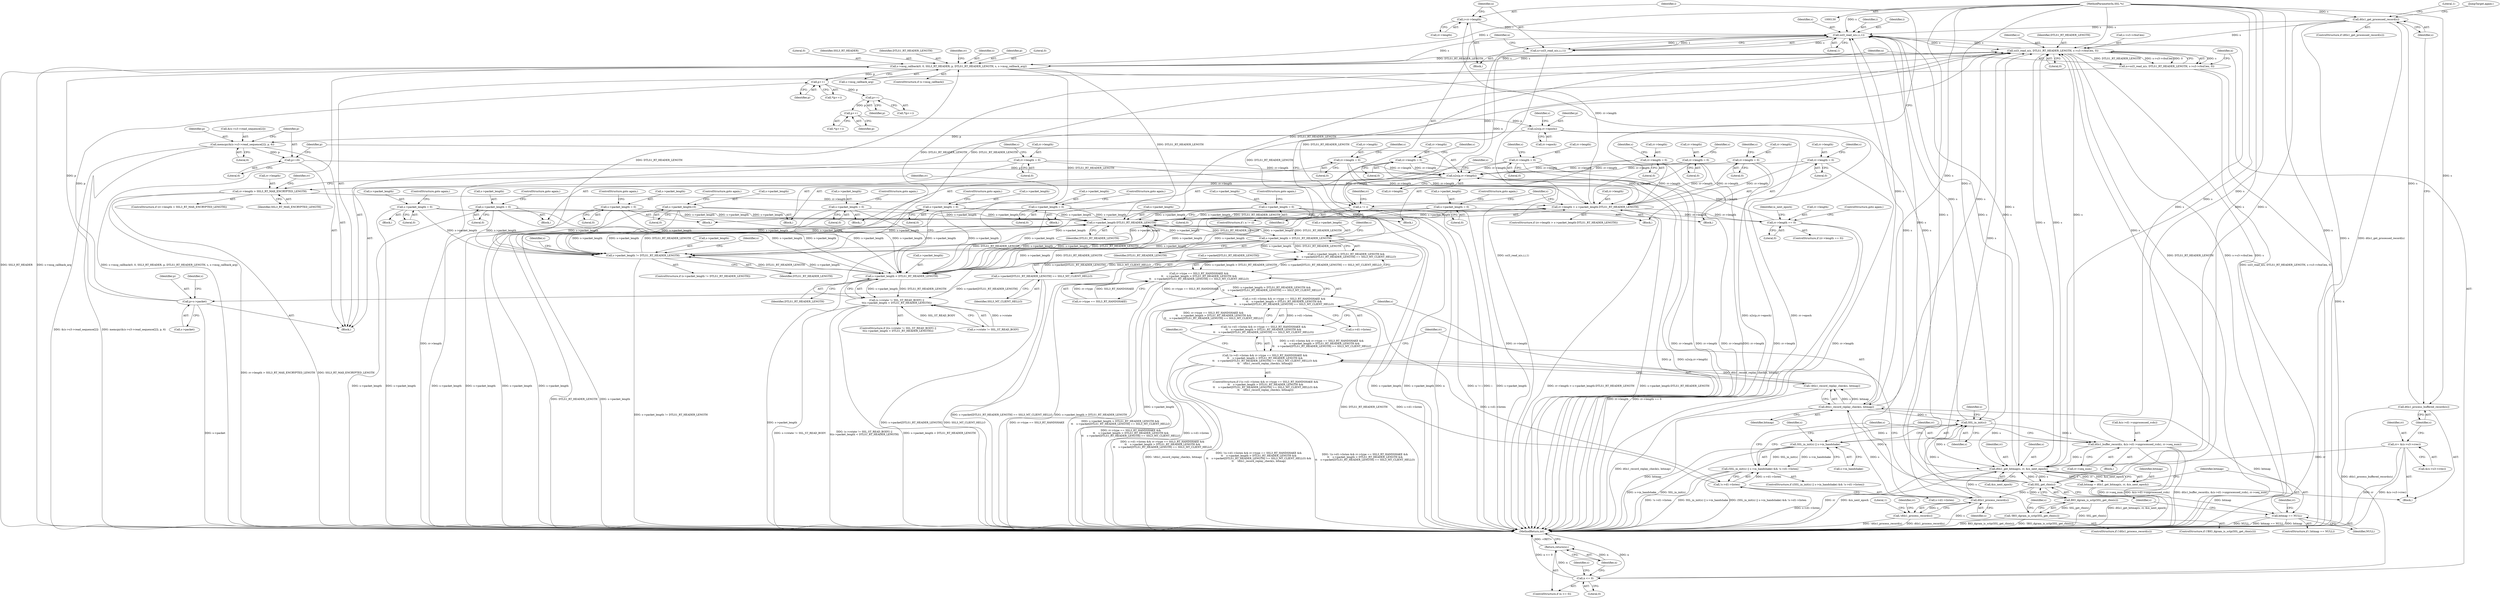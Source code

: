 digraph "1_openssl_103b171d8fc282ef435f8de9afbf7782e312961f_0@pointer" {
"1000353" [label="(Call,i=rr->length)"];
"1000343" [label="(Call,rr->length > s->packet_length-DTLS1_RT_HEADER_LENGTH)"];
"1000325" [label="(Call,rr->length > SSL3_RT_MAX_ENCRYPTED_LENGTH)"];
"1000273" [label="(Call,n2s(p,rr->length))"];
"1000270" [label="(Call,p+=6)"];
"1000259" [label="(Call,memcpy(&(s->s3->read_sequence[2]), p, 6))"];
"1000254" [label="(Call,n2s(p,rr->epoch))"];
"1000245" [label="(Call,p++)"];
"1000240" [label="(Call,p++)"];
"1000235" [label="(Call,p++)"];
"1000211" [label="(Call,p=s->packet)"];
"1000436" [label="(Call,s->packet[DTLS1_RT_HEADER_LENGTH] == SSL3_MT_CLIENT_HELLO)"];
"1000220" [label="(Call,s->msg_callback(0, 0, SSL3_RT_HEADER, p, DTLS1_RT_HEADER_LENGTH, s, s->msg_callback_arg))"];
"1000194" [label="(Call,s->packet_length != DTLS1_RT_HEADER_LENGTH)"];
"1000375" [label="(Call,s->packet_length = 0)"];
"1000200" [label="(Call,s->packet_length = 0)"];
"1000168" [label="(Call,s->packet_length < DTLS1_RT_HEADER_LENGTH)"];
"1000347" [label="(Call,s->packet_length-DTLS1_RT_HEADER_LENGTH)"];
"1000431" [label="(Call,s->packet_length > DTLS1_RT_HEADER_LENGTH)"];
"1000500" [label="(Call,s->packet_length = 0)"];
"1000296" [label="(Call,s->packet_length = 0)"];
"1000516" [label="(Call,s->packet_length = 0)"];
"1000453" [label="(Call,s->packet_length=0)"];
"1000336" [label="(Call,s->packet_length = 0)"];
"1000403" [label="(Call,s->packet_length = 0)"];
"1000318" [label="(Call,s->packet_length = 0)"];
"1000176" [label="(Call,ssl3_read_n(s, DTLS1_RT_HEADER_LENGTH, s->s3->rbuf.len, 0))"];
"1000360" [label="(Call,ssl3_read_n(s,i,i,1))"];
"1000156" [label="(Call,dtls1_get_processed_record(s))"];
"1000153" [label="(Call,dtls1_process_buffered_records(s))"];
"1000131" [label="(MethodParameterIn,SSL *s)"];
"1000472" [label="(Call,SSL_in_init(s))"];
"1000412" [label="(Call,SSL_get_rbio(s))"];
"1000388" [label="(Call,dtls1_get_bitmap(s, rr, &is_next_epoch))"];
"1000484" [label="(Call,dtls1_buffer_record(s, &(s->d1->unprocessed_rcds), rr->seq_num))"];
"1000508" [label="(Call,dtls1_process_record(s))"];
"1000444" [label="(Call,dtls1_record_replay_check(s, bitmap))"];
"1000394" [label="(Call,bitmap == NULL)"];
"1000386" [label="(Call,bitmap = dtls1_get_bitmap(s, rr, &is_next_epoch))"];
"1000145" [label="(Call,rr= &(s->s3->rrec))"];
"1000353" [label="(Call,i=rr->length)"];
"1000460" [label="(Call,rr->length == 0)"];
"1000291" [label="(Call,rr->length = 0)"];
"1000495" [label="(Call,rr->length = 0)"];
"1000331" [label="(Call,rr->length = 0)"];
"1000448" [label="(Call,rr->length = 0)"];
"1000511" [label="(Call,rr->length = 0)"];
"1000313" [label="(Call,rr->length = 0)"];
"1000398" [label="(Call,rr->length = 0)"];
"1000370" [label="(Call,rr->length = 0)"];
"1000174" [label="(Call,n=ssl3_read_n(s, DTLS1_RT_HEADER_LENGTH, s->s3->rbuf.len, 0))"];
"1000188" [label="(Call,n <= 0)"];
"1000191" [label="(Return,return(n);)"];
"1000162" [label="(Call,(s->rstate != SSL_ST_READ_BODY) ||\n\t\t(s->packet_length < DTLS1_RT_HEADER_LENGTH))"];
"1000430" [label="(Call,s->packet_length > DTLS1_RT_HEADER_LENGTH &&\n\t\t    s->packet[DTLS1_RT_HEADER_LENGTH] == SSL3_MT_CLIENT_HELLO)"];
"1000424" [label="(Call,rr->type == SSL3_RT_HANDSHAKE &&\n\t\t    s->packet_length > DTLS1_RT_HEADER_LENGTH &&\n\t\t    s->packet[DTLS1_RT_HEADER_LENGTH] == SSL3_MT_CLIENT_HELLO)"];
"1000418" [label="(Call,s->d1->listen && rr->type == SSL3_RT_HANDSHAKE &&\n\t\t    s->packet_length > DTLS1_RT_HEADER_LENGTH &&\n\t\t    s->packet[DTLS1_RT_HEADER_LENGTH] == SSL3_MT_CLIENT_HELLO)"];
"1000417" [label="(Call,!(s->d1->listen && rr->type == SSL3_RT_HANDSHAKE &&\n\t\t    s->packet_length > DTLS1_RT_HEADER_LENGTH &&\n\t\t    s->packet[DTLS1_RT_HEADER_LENGTH] == SSL3_MT_CLIENT_HELLO))"];
"1000416" [label="(Call,!(s->d1->listen && rr->type == SSL3_RT_HANDSHAKE &&\n\t\t    s->packet_length > DTLS1_RT_HEADER_LENGTH &&\n\t\t    s->packet[DTLS1_RT_HEADER_LENGTH] == SSL3_MT_CLIENT_HELLO) &&\n\t\t    !dtls1_record_replay_check(s, bitmap))"];
"1000477" [label="(Call,!s->d1->listen)"];
"1000470" [label="(Call,(SSL_in_init(s) || s->in_handshake) && !s->d1->listen)"];
"1000443" [label="(Call,!dtls1_record_replay_check(s, bitmap))"];
"1000471" [label="(Call,SSL_in_init(s) || s->in_handshake)"];
"1000507" [label="(Call,!dtls1_process_record(s))"];
"1000411" [label="(Call,BIO_dgram_is_sctp(SSL_get_rbio(s)))"];
"1000410" [label="(Call,!BIO_dgram_is_sctp(SSL_get_rbio(s)))"];
"1000358" [label="(Call,n=ssl3_read_n(s,i,i,1))"];
"1000366" [label="(Call,n != i)"];
"1000292" [label="(Call,rr->length)"];
"1000509" [label="(Identifier,s)"];
"1000326" [label="(Call,rr->length)"];
"1000467" [label="(Identifier,is_next_epoch)"];
"1000486" [label="(Call,&(s->d1->unprocessed_rcds))"];
"1000445" [label="(Identifier,s)"];
"1000464" [label="(Literal,0)"];
"1000220" [label="(Call,s->msg_callback(0, 0, SSL3_RT_HEADER, p, DTLS1_RT_HEADER_LENGTH, s, s->msg_callback_arg))"];
"1000462" [label="(Identifier,rr)"];
"1000362" [label="(Identifier,i)"];
"1000186" [label="(Literal,0)"];
"1000314" [label="(Call,rr->length)"];
"1000273" [label="(Call,n2s(p,rr->length))"];
"1000232" [label="(Identifier,rr)"];
"1000212" [label="(Identifier,p)"];
"1000270" [label="(Call,p+=6)"];
"1000386" [label="(Call,bitmap = dtls1_get_bitmap(s, rr, &is_next_epoch))"];
"1000380" [label="(ControlStructure,goto again;)"];
"1000301" [label="(ControlStructure,goto again;)"];
"1000213" [label="(Call,s->packet)"];
"1000505" [label="(ControlStructure,goto again;)"];
"1000156" [label="(Call,dtls1_get_processed_record(s))"];
"1000468" [label="(Block,)"];
"1000271" [label="(Identifier,p)"];
"1000290" [label="(Block,)"];
"1000390" [label="(Identifier,rr)"];
"1000460" [label="(Call,rr->length == 0)"];
"1000211" [label="(Call,p=s->packet)"];
"1000404" [label="(Call,s->packet_length)"];
"1000511" [label="(Call,rr->length = 0)"];
"1000178" [label="(Identifier,DTLS1_RT_HEADER_LENGTH)"];
"1000146" [label="(Identifier,rr)"];
"1000240" [label="(Call,p++)"];
"1000402" [label="(Literal,0)"];
"1000410" [label="(Call,!BIO_dgram_is_sctp(SSL_get_rbio(s)))"];
"1000461" [label="(Call,rr->length)"];
"1000344" [label="(Call,rr->length)"];
"1000162" [label="(Call,(s->rstate != SSL_ST_READ_BODY) ||\n\t\t(s->packet_length < DTLS1_RT_HEADER_LENGTH))"];
"1000470" [label="(Call,(SSL_in_init(s) || s->in_handshake) && !s->d1->listen)"];
"1000275" [label="(Call,rr->length)"];
"1000241" [label="(Identifier,p)"];
"1000454" [label="(Call,s->packet_length)"];
"1000195" [label="(Call,s->packet_length)"];
"1000154" [label="(Identifier,s)"];
"1000179" [label="(Call,s->s3->rbuf.len)"];
"1000176" [label="(Call,ssl3_read_n(s, DTLS1_RT_HEADER_LENGTH, s->s3->rbuf.len, 0))"];
"1000510" [label="(Block,)"];
"1000313" [label="(Call,rr->length = 0)"];
"1000132" [label="(Block,)"];
"1000447" [label="(Block,)"];
"1000145" [label="(Call,rr= &(s->s3->rrec))"];
"1000234" [label="(Call,*(p++))"];
"1000431" [label="(Call,s->packet_length > DTLS1_RT_HEADER_LENGTH)"];
"1000484" [label="(Call,dtls1_buffer_record(s, &(s->d1->unprocessed_rcds), rr->seq_num))"];
"1000395" [label="(Identifier,bitmap)"];
"1000379" [label="(Literal,0)"];
"1000352" [label="(Block,)"];
"1000236" [label="(Identifier,p)"];
"1000227" [label="(Call,s->msg_callback_arg)"];
"1000325" [label="(Call,rr->length > SSL3_RT_MAX_ENCRYPTED_LENGTH)"];
"1000512" [label="(Call,rr->length)"];
"1000319" [label="(Call,s->packet_length)"];
"1000495" [label="(Call,rr->length = 0)"];
"1000473" [label="(Identifier,s)"];
"1000335" [label="(Literal,0)"];
"1000177" [label="(Identifier,s)"];
"1000367" [label="(Identifier,n)"];
"1000446" [label="(Identifier,bitmap)"];
"1000297" [label="(Call,s->packet_length)"];
"1000331" [label="(Call,rr->length = 0)"];
"1000291" [label="(Call,rr->length = 0)"];
"1000398" [label="(Call,rr->length = 0)"];
"1000256" [label="(Call,rr->epoch)"];
"1000483" [label="(Block,)"];
"1000496" [label="(Call,rr->length)"];
"1000371" [label="(Call,rr->length)"];
"1000205" [label="(ControlStructure,goto again;)"];
"1000513" [label="(Identifier,rr)"];
"1000458" [label="(ControlStructure,goto again;)"];
"1000323" [label="(ControlStructure,goto again;)"];
"1000443" [label="(Call,!dtls1_record_replay_check(s, bitmap))"];
"1000189" [label="(Identifier,n)"];
"1000453" [label="(Call,s->packet_length=0)"];
"1000520" [label="(Literal,0)"];
"1000340" [label="(Literal,0)"];
"1000432" [label="(Call,s->packet_length)"];
"1000161" [label="(ControlStructure,if (\t(s->rstate != SSL_ST_READ_BODY) ||\n\t\t(s->packet_length < DTLS1_RT_HEADER_LENGTH)))"];
"1000457" [label="(Literal,0)"];
"1000216" [label="(ControlStructure,if (s->msg_callback))"];
"1000169" [label="(Call,s->packet_length)"];
"1000160" [label="(JumpTarget,again:)"];
"1000492" [label="(Call,rr->seq_num)"];
"1000200" [label="(Call,s->packet_length = 0)"];
"1000264" [label="(Identifier,s)"];
"1000477" [label="(Call,!s->d1->listen)"];
"1000245" [label="(Call,p++)"];
"1000375" [label="(Call,s->packet_length = 0)"];
"1000452" [label="(Literal,0)"];
"1000341" [label="(ControlStructure,goto again;)"];
"1000168" [label="(Call,s->packet_length < DTLS1_RT_HEADER_LENGTH)"];
"1000407" [label="(Literal,0)"];
"1000244" [label="(Call,*(p++))"];
"1000400" [label="(Identifier,rr)"];
"1000383" [label="(Identifier,s)"];
"1000272" [label="(Literal,6)"];
"1000226" [label="(Identifier,s)"];
"1000365" [label="(ControlStructure,if ( n != i))"];
"1000343" [label="(Call,rr->length > s->packet_length-DTLS1_RT_HEADER_LENGTH)"];
"1000192" [label="(Identifier,n)"];
"1000260" [label="(Call,&(s->s3->read_sequence[2]))"];
"1000361" [label="(Identifier,s)"];
"1000405" [label="(Identifier,s)"];
"1000521" [label="(ControlStructure,goto again;)"];
"1000351" [label="(Identifier,DTLS1_RT_HEADER_LENGTH)"];
"1000523" [label="(Literal,1)"];
"1000425" [label="(Call,rr->type == SSL3_RT_HANDSHAKE)"];
"1000318" [label="(Call,s->packet_length = 0)"];
"1000296" [label="(Call,s->packet_length = 0)"];
"1000436" [label="(Call,s->packet[DTLS1_RT_HEADER_LENGTH] == SSL3_MT_CLIENT_HELLO)"];
"1000348" [label="(Call,s->packet_length)"];
"1000444" [label="(Call,dtls1_record_replay_check(s, bitmap))"];
"1000497" [label="(Identifier,rr)"];
"1000387" [label="(Identifier,bitmap)"];
"1000175" [label="(Identifier,n)"];
"1000370" [label="(Call,rr->length = 0)"];
"1000437" [label="(Call,s->packet[DTLS1_RT_HEADER_LENGTH])"];
"1000224" [label="(Identifier,p)"];
"1000330" [label="(Block,)"];
"1000345" [label="(Identifier,rr)"];
"1000475" [label="(Identifier,s)"];
"1000281" [label="(Identifier,s)"];
"1000360" [label="(Call,ssl3_read_n(s,i,i,1))"];
"1000372" [label="(Identifier,rr)"];
"1000448" [label="(Call,rr->length = 0)"];
"1000222" [label="(Literal,0)"];
"1000517" [label="(Call,s->packet_length)"];
"1000155" [label="(ControlStructure,if (dtls1_get_processed_record(s)))"];
"1000157" [label="(Identifier,s)"];
"1000204" [label="(Literal,0)"];
"1000485" [label="(Identifier,s)"];
"1000190" [label="(Literal,0)"];
"1000359" [label="(Identifier,n)"];
"1000474" [label="(Call,s->in_handshake)"];
"1000480" [label="(Identifier,s)"];
"1000337" [label="(Call,s->packet_length)"];
"1000465" [label="(ControlStructure,goto again;)"];
"1000449" [label="(Call,rr->length)"];
"1000147" [label="(Call,&(s->s3->rrec))"];
"1000354" [label="(Identifier,i)"];
"1000393" [label="(ControlStructure,if ( bitmap == NULL))"];
"1000376" [label="(Call,s->packet_length)"];
"1000320" [label="(Identifier,s)"];
"1000409" [label="(ControlStructure,if (!BIO_dgram_is_sctp(SSL_get_rbio(s))))"];
"1000300" [label="(Literal,0)"];
"1000153" [label="(Call,dtls1_process_buffered_records(s))"];
"1000131" [label="(MethodParameterIn,SSL *s)"];
"1000421" [label="(Identifier,s)"];
"1000347" [label="(Call,s->packet_length-DTLS1_RT_HEADER_LENGTH)"];
"1000329" [label="(Identifier,SSL3_RT_MAX_ENCRYPTED_LENGTH)"];
"1000269" [label="(Literal,6)"];
"1000338" [label="(Identifier,s)"];
"1000507" [label="(Call,!dtls1_process_record(s))"];
"1000268" [label="(Identifier,p)"];
"1000358" [label="(Call,n=ssl3_read_n(s,i,i,1))"];
"1000368" [label="(Identifier,i)"];
"1000274" [label="(Identifier,p)"];
"1000408" [label="(ControlStructure,goto again;)"];
"1000516" [label="(Call,s->packet_length = 0)"];
"1000174" [label="(Call,n=ssl3_read_n(s, DTLS1_RT_HEADER_LENGTH, s->s3->rbuf.len, 0))"];
"1000524" [label="(MethodReturn,int)"];
"1000417" [label="(Call,!(s->d1->listen && rr->type == SSL3_RT_HANDSHAKE &&\n\t\t    s->packet_length > DTLS1_RT_HEADER_LENGTH &&\n\t\t    s->packet[DTLS1_RT_HEADER_LENGTH] == SSL3_MT_CLIENT_HELLO))"];
"1000317" [label="(Literal,0)"];
"1000336" [label="(Call,s->packet_length = 0)"];
"1000394" [label="(Call,bitmap == NULL)"];
"1000259" [label="(Call,memcpy(&(s->s3->read_sequence[2]), p, 6))"];
"1000208" [label="(Identifier,s)"];
"1000403" [label="(Call,s->packet_length = 0)"];
"1000389" [label="(Identifier,s)"];
"1000342" [label="(ControlStructure,if (rr->length > s->packet_length-DTLS1_RT_HEADER_LENGTH))"];
"1000515" [label="(Literal,0)"];
"1000324" [label="(ControlStructure,if (rr->length > SSL3_RT_MAX_ENCRYPTED_LENGTH))"];
"1000369" [label="(Block,)"];
"1000254" [label="(Call,n2s(p,rr->epoch))"];
"1000364" [label="(Literal,1)"];
"1000439" [label="(Identifier,s)"];
"1000388" [label="(Call,dtls1_get_bitmap(s, rr, &is_next_epoch))"];
"1000188" [label="(Call,n <= 0)"];
"1000198" [label="(Identifier,DTLS1_RT_HEADER_LENGTH)"];
"1000413" [label="(Identifier,s)"];
"1000196" [label="(Identifier,s)"];
"1000355" [label="(Call,rr->length)"];
"1000374" [label="(Literal,0)"];
"1000500" [label="(Call,s->packet_length = 0)"];
"1000221" [label="(Literal,0)"];
"1000246" [label="(Identifier,p)"];
"1000411" [label="(Call,BIO_dgram_is_sctp(SSL_get_rbio(s)))"];
"1000191" [label="(Return,return(n);)"];
"1000424" [label="(Call,rr->type == SSL3_RT_HANDSHAKE &&\n\t\t    s->packet_length > DTLS1_RT_HEADER_LENGTH &&\n\t\t    s->packet[DTLS1_RT_HEADER_LENGTH] == SSL3_MT_CLIENT_HELLO)"];
"1000223" [label="(Identifier,SSL3_RT_HEADER)"];
"1000194" [label="(Call,s->packet_length != DTLS1_RT_HEADER_LENGTH)"];
"1000478" [label="(Call,s->d1->listen)"];
"1000416" [label="(Call,!(s->d1->listen && rr->type == SSL3_RT_HANDSHAKE &&\n\t\t    s->packet_length > DTLS1_RT_HEADER_LENGTH &&\n\t\t    s->packet[DTLS1_RT_HEADER_LENGTH] == SSL3_MT_CLIENT_HELLO) &&\n\t\t    !dtls1_record_replay_check(s, bitmap))"];
"1000332" [label="(Call,rr->length)"];
"1000225" [label="(Identifier,DTLS1_RT_HEADER_LENGTH)"];
"1000518" [label="(Identifier,s)"];
"1000295" [label="(Literal,0)"];
"1000499" [label="(Literal,0)"];
"1000502" [label="(Identifier,s)"];
"1000504" [label="(Literal,0)"];
"1000471" [label="(Call,SSL_in_init(s) || s->in_handshake)"];
"1000353" [label="(Call,i=rr->length)"];
"1000418" [label="(Call,s->d1->listen && rr->type == SSL3_RT_HANDSHAKE &&\n\t\t    s->packet_length > DTLS1_RT_HEADER_LENGTH &&\n\t\t    s->packet[DTLS1_RT_HEADER_LENGTH] == SSL3_MT_CLIENT_HELLO)"];
"1000298" [label="(Identifier,s)"];
"1000312" [label="(Block,)"];
"1000391" [label="(Call,&is_next_epoch)"];
"1000501" [label="(Call,s->packet_length)"];
"1000419" [label="(Call,s->d1->listen)"];
"1000396" [label="(Identifier,NULL)"];
"1000472" [label="(Call,SSL_in_init(s))"];
"1000508" [label="(Call,dtls1_process_record(s))"];
"1000159" [label="(Literal,1)"];
"1000187" [label="(ControlStructure,if (n <= 0))"];
"1000506" [label="(ControlStructure,if (!dtls1_process_record(s)))"];
"1000377" [label="(Identifier,s)"];
"1000255" [label="(Identifier,p)"];
"1000322" [label="(Literal,0)"];
"1000235" [label="(Call,p++)"];
"1000397" [label="(Block,)"];
"1000163" [label="(Call,s->rstate != SSL_ST_READ_BODY)"];
"1000202" [label="(Identifier,s)"];
"1000399" [label="(Call,rr->length)"];
"1000201" [label="(Call,s->packet_length)"];
"1000450" [label="(Identifier,rr)"];
"1000430" [label="(Call,s->packet_length > DTLS1_RT_HEADER_LENGTH &&\n\t\t    s->packet[DTLS1_RT_HEADER_LENGTH] == SSL3_MT_CLIENT_HELLO)"];
"1000412" [label="(Call,SSL_get_rbio(s))"];
"1000469" [label="(ControlStructure,if ((SSL_in_init(s) || s->in_handshake) && !s->d1->listen))"];
"1000455" [label="(Identifier,s)"];
"1000333" [label="(Identifier,rr)"];
"1000173" [label="(Block,)"];
"1000218" [label="(Identifier,s)"];
"1000459" [label="(ControlStructure,if (rr->length == 0))"];
"1000415" [label="(ControlStructure,if (!(s->d1->listen && rr->type == SSL3_RT_HANDSHAKE &&\n\t\t    s->packet_length > DTLS1_RT_HEADER_LENGTH &&\n\t\t    s->packet[DTLS1_RT_HEADER_LENGTH] == SSL3_MT_CLIENT_HELLO) &&\n\t\t    !dtls1_record_replay_check(s, bitmap)))"];
"1000442" [label="(Identifier,SSL3_MT_CLIENT_HELLO)"];
"1000172" [label="(Identifier,DTLS1_RT_HEADER_LENGTH)"];
"1000199" [label="(Block,)"];
"1000193" [label="(ControlStructure,if (s->packet_length != DTLS1_RT_HEADER_LENGTH))"];
"1000363" [label="(Identifier,i)"];
"1000435" [label="(Identifier,DTLS1_RT_HEADER_LENGTH)"];
"1000239" [label="(Call,*(p++))"];
"1000366" [label="(Call,n != i)"];
"1000353" -> "1000352"  [label="AST: "];
"1000353" -> "1000355"  [label="CFG: "];
"1000354" -> "1000353"  [label="AST: "];
"1000355" -> "1000353"  [label="AST: "];
"1000359" -> "1000353"  [label="CFG: "];
"1000343" -> "1000353"  [label="DDG: rr->length"];
"1000353" -> "1000360"  [label="DDG: i"];
"1000343" -> "1000342"  [label="AST: "];
"1000343" -> "1000347"  [label="CFG: "];
"1000344" -> "1000343"  [label="AST: "];
"1000347" -> "1000343"  [label="AST: "];
"1000354" -> "1000343"  [label="CFG: "];
"1000383" -> "1000343"  [label="CFG: "];
"1000343" -> "1000524"  [label="DDG: rr->length > s->packet_length-DTLS1_RT_HEADER_LENGTH"];
"1000343" -> "1000524"  [label="DDG: s->packet_length-DTLS1_RT_HEADER_LENGTH"];
"1000325" -> "1000343"  [label="DDG: rr->length"];
"1000460" -> "1000343"  [label="DDG: rr->length"];
"1000291" -> "1000343"  [label="DDG: rr->length"];
"1000495" -> "1000343"  [label="DDG: rr->length"];
"1000331" -> "1000343"  [label="DDG: rr->length"];
"1000448" -> "1000343"  [label="DDG: rr->length"];
"1000511" -> "1000343"  [label="DDG: rr->length"];
"1000313" -> "1000343"  [label="DDG: rr->length"];
"1000398" -> "1000343"  [label="DDG: rr->length"];
"1000370" -> "1000343"  [label="DDG: rr->length"];
"1000347" -> "1000343"  [label="DDG: s->packet_length"];
"1000347" -> "1000343"  [label="DDG: DTLS1_RT_HEADER_LENGTH"];
"1000343" -> "1000460"  [label="DDG: rr->length"];
"1000325" -> "1000324"  [label="AST: "];
"1000325" -> "1000329"  [label="CFG: "];
"1000326" -> "1000325"  [label="AST: "];
"1000329" -> "1000325"  [label="AST: "];
"1000333" -> "1000325"  [label="CFG: "];
"1000345" -> "1000325"  [label="CFG: "];
"1000325" -> "1000524"  [label="DDG: SSL3_RT_MAX_ENCRYPTED_LENGTH"];
"1000325" -> "1000524"  [label="DDG: rr->length > SSL3_RT_MAX_ENCRYPTED_LENGTH"];
"1000273" -> "1000325"  [label="DDG: rr->length"];
"1000273" -> "1000173"  [label="AST: "];
"1000273" -> "1000275"  [label="CFG: "];
"1000274" -> "1000273"  [label="AST: "];
"1000275" -> "1000273"  [label="AST: "];
"1000281" -> "1000273"  [label="CFG: "];
"1000273" -> "1000524"  [label="DDG: p"];
"1000273" -> "1000524"  [label="DDG: n2s(p,rr->length)"];
"1000270" -> "1000273"  [label="DDG: p"];
"1000460" -> "1000273"  [label="DDG: rr->length"];
"1000291" -> "1000273"  [label="DDG: rr->length"];
"1000495" -> "1000273"  [label="DDG: rr->length"];
"1000331" -> "1000273"  [label="DDG: rr->length"];
"1000448" -> "1000273"  [label="DDG: rr->length"];
"1000511" -> "1000273"  [label="DDG: rr->length"];
"1000313" -> "1000273"  [label="DDG: rr->length"];
"1000398" -> "1000273"  [label="DDG: rr->length"];
"1000370" -> "1000273"  [label="DDG: rr->length"];
"1000270" -> "1000173"  [label="AST: "];
"1000270" -> "1000272"  [label="CFG: "];
"1000271" -> "1000270"  [label="AST: "];
"1000272" -> "1000270"  [label="AST: "];
"1000274" -> "1000270"  [label="CFG: "];
"1000259" -> "1000270"  [label="DDG: p"];
"1000259" -> "1000173"  [label="AST: "];
"1000259" -> "1000269"  [label="CFG: "];
"1000260" -> "1000259"  [label="AST: "];
"1000268" -> "1000259"  [label="AST: "];
"1000269" -> "1000259"  [label="AST: "];
"1000271" -> "1000259"  [label="CFG: "];
"1000259" -> "1000524"  [label="DDG: memcpy(&(s->s3->read_sequence[2]), p, 6)"];
"1000259" -> "1000524"  [label="DDG: &(s->s3->read_sequence[2])"];
"1000254" -> "1000259"  [label="DDG: p"];
"1000254" -> "1000173"  [label="AST: "];
"1000254" -> "1000256"  [label="CFG: "];
"1000255" -> "1000254"  [label="AST: "];
"1000256" -> "1000254"  [label="AST: "];
"1000264" -> "1000254"  [label="CFG: "];
"1000254" -> "1000524"  [label="DDG: n2s(p,rr->epoch)"];
"1000254" -> "1000524"  [label="DDG: rr->epoch"];
"1000245" -> "1000254"  [label="DDG: p"];
"1000245" -> "1000244"  [label="AST: "];
"1000245" -> "1000246"  [label="CFG: "];
"1000246" -> "1000245"  [label="AST: "];
"1000244" -> "1000245"  [label="CFG: "];
"1000240" -> "1000245"  [label="DDG: p"];
"1000240" -> "1000239"  [label="AST: "];
"1000240" -> "1000241"  [label="CFG: "];
"1000241" -> "1000240"  [label="AST: "];
"1000239" -> "1000240"  [label="CFG: "];
"1000235" -> "1000240"  [label="DDG: p"];
"1000235" -> "1000234"  [label="AST: "];
"1000235" -> "1000236"  [label="CFG: "];
"1000236" -> "1000235"  [label="AST: "];
"1000234" -> "1000235"  [label="CFG: "];
"1000211" -> "1000235"  [label="DDG: p"];
"1000220" -> "1000235"  [label="DDG: p"];
"1000211" -> "1000173"  [label="AST: "];
"1000211" -> "1000213"  [label="CFG: "];
"1000212" -> "1000211"  [label="AST: "];
"1000213" -> "1000211"  [label="AST: "];
"1000218" -> "1000211"  [label="CFG: "];
"1000211" -> "1000524"  [label="DDG: s->packet"];
"1000436" -> "1000211"  [label="DDG: s->packet[DTLS1_RT_HEADER_LENGTH]"];
"1000211" -> "1000220"  [label="DDG: p"];
"1000436" -> "1000430"  [label="AST: "];
"1000436" -> "1000442"  [label="CFG: "];
"1000437" -> "1000436"  [label="AST: "];
"1000442" -> "1000436"  [label="AST: "];
"1000430" -> "1000436"  [label="CFG: "];
"1000436" -> "1000524"  [label="DDG: SSL3_MT_CLIENT_HELLO"];
"1000436" -> "1000524"  [label="DDG: s->packet[DTLS1_RT_HEADER_LENGTH]"];
"1000436" -> "1000430"  [label="DDG: s->packet[DTLS1_RT_HEADER_LENGTH]"];
"1000436" -> "1000430"  [label="DDG: SSL3_MT_CLIENT_HELLO"];
"1000220" -> "1000216"  [label="AST: "];
"1000220" -> "1000227"  [label="CFG: "];
"1000221" -> "1000220"  [label="AST: "];
"1000222" -> "1000220"  [label="AST: "];
"1000223" -> "1000220"  [label="AST: "];
"1000224" -> "1000220"  [label="AST: "];
"1000225" -> "1000220"  [label="AST: "];
"1000226" -> "1000220"  [label="AST: "];
"1000227" -> "1000220"  [label="AST: "];
"1000232" -> "1000220"  [label="CFG: "];
"1000220" -> "1000524"  [label="DDG: s->msg_callback_arg"];
"1000220" -> "1000524"  [label="DDG: SSL3_RT_HEADER"];
"1000220" -> "1000524"  [label="DDG: s->msg_callback(0, 0, SSL3_RT_HEADER, p, DTLS1_RT_HEADER_LENGTH, s, s->msg_callback_arg)"];
"1000220" -> "1000168"  [label="DDG: DTLS1_RT_HEADER_LENGTH"];
"1000220" -> "1000176"  [label="DDG: s"];
"1000220" -> "1000176"  [label="DDG: DTLS1_RT_HEADER_LENGTH"];
"1000194" -> "1000220"  [label="DDG: DTLS1_RT_HEADER_LENGTH"];
"1000176" -> "1000220"  [label="DDG: s"];
"1000131" -> "1000220"  [label="DDG: s"];
"1000220" -> "1000347"  [label="DDG: DTLS1_RT_HEADER_LENGTH"];
"1000220" -> "1000360"  [label="DDG: s"];
"1000220" -> "1000388"  [label="DDG: s"];
"1000194" -> "1000193"  [label="AST: "];
"1000194" -> "1000198"  [label="CFG: "];
"1000195" -> "1000194"  [label="AST: "];
"1000198" -> "1000194"  [label="AST: "];
"1000202" -> "1000194"  [label="CFG: "];
"1000208" -> "1000194"  [label="CFG: "];
"1000194" -> "1000524"  [label="DDG: s->packet_length != DTLS1_RT_HEADER_LENGTH"];
"1000194" -> "1000168"  [label="DDG: DTLS1_RT_HEADER_LENGTH"];
"1000194" -> "1000176"  [label="DDG: DTLS1_RT_HEADER_LENGTH"];
"1000375" -> "1000194"  [label="DDG: s->packet_length"];
"1000200" -> "1000194"  [label="DDG: s->packet_length"];
"1000168" -> "1000194"  [label="DDG: s->packet_length"];
"1000347" -> "1000194"  [label="DDG: s->packet_length"];
"1000431" -> "1000194"  [label="DDG: s->packet_length"];
"1000500" -> "1000194"  [label="DDG: s->packet_length"];
"1000296" -> "1000194"  [label="DDG: s->packet_length"];
"1000516" -> "1000194"  [label="DDG: s->packet_length"];
"1000453" -> "1000194"  [label="DDG: s->packet_length"];
"1000336" -> "1000194"  [label="DDG: s->packet_length"];
"1000403" -> "1000194"  [label="DDG: s->packet_length"];
"1000318" -> "1000194"  [label="DDG: s->packet_length"];
"1000176" -> "1000194"  [label="DDG: DTLS1_RT_HEADER_LENGTH"];
"1000194" -> "1000347"  [label="DDG: s->packet_length"];
"1000194" -> "1000347"  [label="DDG: DTLS1_RT_HEADER_LENGTH"];
"1000375" -> "1000369"  [label="AST: "];
"1000375" -> "1000379"  [label="CFG: "];
"1000376" -> "1000375"  [label="AST: "];
"1000379" -> "1000375"  [label="AST: "];
"1000380" -> "1000375"  [label="CFG: "];
"1000375" -> "1000524"  [label="DDG: s->packet_length"];
"1000375" -> "1000168"  [label="DDG: s->packet_length"];
"1000375" -> "1000347"  [label="DDG: s->packet_length"];
"1000200" -> "1000199"  [label="AST: "];
"1000200" -> "1000204"  [label="CFG: "];
"1000201" -> "1000200"  [label="AST: "];
"1000204" -> "1000200"  [label="AST: "];
"1000205" -> "1000200"  [label="CFG: "];
"1000200" -> "1000524"  [label="DDG: s->packet_length"];
"1000200" -> "1000168"  [label="DDG: s->packet_length"];
"1000200" -> "1000347"  [label="DDG: s->packet_length"];
"1000168" -> "1000162"  [label="AST: "];
"1000168" -> "1000172"  [label="CFG: "];
"1000169" -> "1000168"  [label="AST: "];
"1000172" -> "1000168"  [label="AST: "];
"1000162" -> "1000168"  [label="CFG: "];
"1000168" -> "1000524"  [label="DDG: s->packet_length"];
"1000168" -> "1000162"  [label="DDG: s->packet_length"];
"1000168" -> "1000162"  [label="DDG: DTLS1_RT_HEADER_LENGTH"];
"1000347" -> "1000168"  [label="DDG: s->packet_length"];
"1000347" -> "1000168"  [label="DDG: DTLS1_RT_HEADER_LENGTH"];
"1000431" -> "1000168"  [label="DDG: s->packet_length"];
"1000431" -> "1000168"  [label="DDG: DTLS1_RT_HEADER_LENGTH"];
"1000500" -> "1000168"  [label="DDG: s->packet_length"];
"1000296" -> "1000168"  [label="DDG: s->packet_length"];
"1000516" -> "1000168"  [label="DDG: s->packet_length"];
"1000453" -> "1000168"  [label="DDG: s->packet_length"];
"1000336" -> "1000168"  [label="DDG: s->packet_length"];
"1000403" -> "1000168"  [label="DDG: s->packet_length"];
"1000318" -> "1000168"  [label="DDG: s->packet_length"];
"1000168" -> "1000176"  [label="DDG: DTLS1_RT_HEADER_LENGTH"];
"1000168" -> "1000347"  [label="DDG: s->packet_length"];
"1000168" -> "1000347"  [label="DDG: DTLS1_RT_HEADER_LENGTH"];
"1000347" -> "1000351"  [label="CFG: "];
"1000348" -> "1000347"  [label="AST: "];
"1000351" -> "1000347"  [label="AST: "];
"1000347" -> "1000524"  [label="DDG: DTLS1_RT_HEADER_LENGTH"];
"1000347" -> "1000524"  [label="DDG: s->packet_length"];
"1000347" -> "1000176"  [label="DDG: DTLS1_RT_HEADER_LENGTH"];
"1000431" -> "1000347"  [label="DDG: s->packet_length"];
"1000431" -> "1000347"  [label="DDG: DTLS1_RT_HEADER_LENGTH"];
"1000500" -> "1000347"  [label="DDG: s->packet_length"];
"1000296" -> "1000347"  [label="DDG: s->packet_length"];
"1000516" -> "1000347"  [label="DDG: s->packet_length"];
"1000453" -> "1000347"  [label="DDG: s->packet_length"];
"1000336" -> "1000347"  [label="DDG: s->packet_length"];
"1000403" -> "1000347"  [label="DDG: s->packet_length"];
"1000318" -> "1000347"  [label="DDG: s->packet_length"];
"1000347" -> "1000431"  [label="DDG: s->packet_length"];
"1000347" -> "1000431"  [label="DDG: DTLS1_RT_HEADER_LENGTH"];
"1000431" -> "1000430"  [label="AST: "];
"1000431" -> "1000435"  [label="CFG: "];
"1000432" -> "1000431"  [label="AST: "];
"1000435" -> "1000431"  [label="AST: "];
"1000439" -> "1000431"  [label="CFG: "];
"1000430" -> "1000431"  [label="CFG: "];
"1000431" -> "1000524"  [label="DDG: s->packet_length"];
"1000431" -> "1000524"  [label="DDG: DTLS1_RT_HEADER_LENGTH"];
"1000431" -> "1000176"  [label="DDG: DTLS1_RT_HEADER_LENGTH"];
"1000431" -> "1000430"  [label="DDG: s->packet_length"];
"1000431" -> "1000430"  [label="DDG: DTLS1_RT_HEADER_LENGTH"];
"1000500" -> "1000468"  [label="AST: "];
"1000500" -> "1000504"  [label="CFG: "];
"1000501" -> "1000500"  [label="AST: "];
"1000504" -> "1000500"  [label="AST: "];
"1000505" -> "1000500"  [label="CFG: "];
"1000500" -> "1000524"  [label="DDG: s->packet_length"];
"1000296" -> "1000290"  [label="AST: "];
"1000296" -> "1000300"  [label="CFG: "];
"1000297" -> "1000296"  [label="AST: "];
"1000300" -> "1000296"  [label="AST: "];
"1000301" -> "1000296"  [label="CFG: "];
"1000296" -> "1000524"  [label="DDG: s->packet_length"];
"1000516" -> "1000510"  [label="AST: "];
"1000516" -> "1000520"  [label="CFG: "];
"1000517" -> "1000516"  [label="AST: "];
"1000520" -> "1000516"  [label="AST: "];
"1000521" -> "1000516"  [label="CFG: "];
"1000516" -> "1000524"  [label="DDG: s->packet_length"];
"1000453" -> "1000447"  [label="AST: "];
"1000453" -> "1000457"  [label="CFG: "];
"1000454" -> "1000453"  [label="AST: "];
"1000457" -> "1000453"  [label="AST: "];
"1000458" -> "1000453"  [label="CFG: "];
"1000453" -> "1000524"  [label="DDG: s->packet_length"];
"1000336" -> "1000330"  [label="AST: "];
"1000336" -> "1000340"  [label="CFG: "];
"1000337" -> "1000336"  [label="AST: "];
"1000340" -> "1000336"  [label="AST: "];
"1000341" -> "1000336"  [label="CFG: "];
"1000336" -> "1000524"  [label="DDG: s->packet_length"];
"1000403" -> "1000397"  [label="AST: "];
"1000403" -> "1000407"  [label="CFG: "];
"1000404" -> "1000403"  [label="AST: "];
"1000407" -> "1000403"  [label="AST: "];
"1000408" -> "1000403"  [label="CFG: "];
"1000403" -> "1000524"  [label="DDG: s->packet_length"];
"1000318" -> "1000312"  [label="AST: "];
"1000318" -> "1000322"  [label="CFG: "];
"1000319" -> "1000318"  [label="AST: "];
"1000322" -> "1000318"  [label="AST: "];
"1000323" -> "1000318"  [label="CFG: "];
"1000318" -> "1000524"  [label="DDG: s->packet_length"];
"1000176" -> "1000174"  [label="AST: "];
"1000176" -> "1000186"  [label="CFG: "];
"1000177" -> "1000176"  [label="AST: "];
"1000178" -> "1000176"  [label="AST: "];
"1000179" -> "1000176"  [label="AST: "];
"1000186" -> "1000176"  [label="AST: "];
"1000174" -> "1000176"  [label="CFG: "];
"1000176" -> "1000524"  [label="DDG: DTLS1_RT_HEADER_LENGTH"];
"1000176" -> "1000524"  [label="DDG: s->s3->rbuf.len"];
"1000176" -> "1000524"  [label="DDG: s"];
"1000176" -> "1000174"  [label="DDG: s"];
"1000176" -> "1000174"  [label="DDG: DTLS1_RT_HEADER_LENGTH"];
"1000176" -> "1000174"  [label="DDG: s->s3->rbuf.len"];
"1000176" -> "1000174"  [label="DDG: 0"];
"1000360" -> "1000176"  [label="DDG: s"];
"1000156" -> "1000176"  [label="DDG: s"];
"1000472" -> "1000176"  [label="DDG: s"];
"1000484" -> "1000176"  [label="DDG: s"];
"1000508" -> "1000176"  [label="DDG: s"];
"1000388" -> "1000176"  [label="DDG: s"];
"1000412" -> "1000176"  [label="DDG: s"];
"1000444" -> "1000176"  [label="DDG: s"];
"1000131" -> "1000176"  [label="DDG: s"];
"1000176" -> "1000360"  [label="DDG: s"];
"1000176" -> "1000388"  [label="DDG: s"];
"1000360" -> "1000358"  [label="AST: "];
"1000360" -> "1000364"  [label="CFG: "];
"1000361" -> "1000360"  [label="AST: "];
"1000362" -> "1000360"  [label="AST: "];
"1000363" -> "1000360"  [label="AST: "];
"1000364" -> "1000360"  [label="AST: "];
"1000358" -> "1000360"  [label="CFG: "];
"1000360" -> "1000358"  [label="DDG: s"];
"1000360" -> "1000358"  [label="DDG: i"];
"1000360" -> "1000358"  [label="DDG: 1"];
"1000156" -> "1000360"  [label="DDG: s"];
"1000472" -> "1000360"  [label="DDG: s"];
"1000484" -> "1000360"  [label="DDG: s"];
"1000508" -> "1000360"  [label="DDG: s"];
"1000388" -> "1000360"  [label="DDG: s"];
"1000412" -> "1000360"  [label="DDG: s"];
"1000444" -> "1000360"  [label="DDG: s"];
"1000131" -> "1000360"  [label="DDG: s"];
"1000360" -> "1000366"  [label="DDG: i"];
"1000360" -> "1000388"  [label="DDG: s"];
"1000156" -> "1000155"  [label="AST: "];
"1000156" -> "1000157"  [label="CFG: "];
"1000157" -> "1000156"  [label="AST: "];
"1000159" -> "1000156"  [label="CFG: "];
"1000160" -> "1000156"  [label="CFG: "];
"1000156" -> "1000524"  [label="DDG: s"];
"1000156" -> "1000524"  [label="DDG: dtls1_get_processed_record(s)"];
"1000153" -> "1000156"  [label="DDG: s"];
"1000131" -> "1000156"  [label="DDG: s"];
"1000156" -> "1000388"  [label="DDG: s"];
"1000153" -> "1000132"  [label="AST: "];
"1000153" -> "1000154"  [label="CFG: "];
"1000154" -> "1000153"  [label="AST: "];
"1000157" -> "1000153"  [label="CFG: "];
"1000153" -> "1000524"  [label="DDG: dtls1_process_buffered_records(s)"];
"1000131" -> "1000153"  [label="DDG: s"];
"1000131" -> "1000130"  [label="AST: "];
"1000131" -> "1000524"  [label="DDG: s"];
"1000131" -> "1000388"  [label="DDG: s"];
"1000131" -> "1000412"  [label="DDG: s"];
"1000131" -> "1000444"  [label="DDG: s"];
"1000131" -> "1000472"  [label="DDG: s"];
"1000131" -> "1000484"  [label="DDG: s"];
"1000131" -> "1000508"  [label="DDG: s"];
"1000472" -> "1000471"  [label="AST: "];
"1000472" -> "1000473"  [label="CFG: "];
"1000473" -> "1000472"  [label="AST: "];
"1000475" -> "1000472"  [label="CFG: "];
"1000471" -> "1000472"  [label="CFG: "];
"1000472" -> "1000388"  [label="DDG: s"];
"1000472" -> "1000471"  [label="DDG: s"];
"1000412" -> "1000472"  [label="DDG: s"];
"1000444" -> "1000472"  [label="DDG: s"];
"1000472" -> "1000484"  [label="DDG: s"];
"1000412" -> "1000411"  [label="AST: "];
"1000412" -> "1000413"  [label="CFG: "];
"1000413" -> "1000412"  [label="AST: "];
"1000411" -> "1000412"  [label="CFG: "];
"1000412" -> "1000388"  [label="DDG: s"];
"1000412" -> "1000411"  [label="DDG: s"];
"1000388" -> "1000412"  [label="DDG: s"];
"1000412" -> "1000444"  [label="DDG: s"];
"1000412" -> "1000508"  [label="DDG: s"];
"1000388" -> "1000386"  [label="AST: "];
"1000388" -> "1000391"  [label="CFG: "];
"1000389" -> "1000388"  [label="AST: "];
"1000390" -> "1000388"  [label="AST: "];
"1000391" -> "1000388"  [label="AST: "];
"1000386" -> "1000388"  [label="CFG: "];
"1000388" -> "1000524"  [label="DDG: rr"];
"1000388" -> "1000524"  [label="DDG: &is_next_epoch"];
"1000388" -> "1000386"  [label="DDG: s"];
"1000388" -> "1000386"  [label="DDG: rr"];
"1000388" -> "1000386"  [label="DDG: &is_next_epoch"];
"1000484" -> "1000388"  [label="DDG: s"];
"1000508" -> "1000388"  [label="DDG: s"];
"1000444" -> "1000388"  [label="DDG: s"];
"1000145" -> "1000388"  [label="DDG: rr"];
"1000484" -> "1000483"  [label="AST: "];
"1000484" -> "1000492"  [label="CFG: "];
"1000485" -> "1000484"  [label="AST: "];
"1000486" -> "1000484"  [label="AST: "];
"1000492" -> "1000484"  [label="AST: "];
"1000497" -> "1000484"  [label="CFG: "];
"1000484" -> "1000524"  [label="DDG: &(s->d1->unprocessed_rcds)"];
"1000484" -> "1000524"  [label="DDG: rr->seq_num"];
"1000484" -> "1000524"  [label="DDG: dtls1_buffer_record(s, &(s->d1->unprocessed_rcds), rr->seq_num)"];
"1000508" -> "1000507"  [label="AST: "];
"1000508" -> "1000509"  [label="CFG: "];
"1000509" -> "1000508"  [label="AST: "];
"1000507" -> "1000508"  [label="CFG: "];
"1000508" -> "1000524"  [label="DDG: s"];
"1000508" -> "1000507"  [label="DDG: s"];
"1000444" -> "1000508"  [label="DDG: s"];
"1000444" -> "1000443"  [label="AST: "];
"1000444" -> "1000446"  [label="CFG: "];
"1000445" -> "1000444"  [label="AST: "];
"1000446" -> "1000444"  [label="AST: "];
"1000443" -> "1000444"  [label="CFG: "];
"1000444" -> "1000524"  [label="DDG: bitmap"];
"1000444" -> "1000443"  [label="DDG: s"];
"1000444" -> "1000443"  [label="DDG: bitmap"];
"1000394" -> "1000444"  [label="DDG: bitmap"];
"1000394" -> "1000393"  [label="AST: "];
"1000394" -> "1000396"  [label="CFG: "];
"1000395" -> "1000394"  [label="AST: "];
"1000396" -> "1000394"  [label="AST: "];
"1000400" -> "1000394"  [label="CFG: "];
"1000413" -> "1000394"  [label="CFG: "];
"1000394" -> "1000524"  [label="DDG: NULL"];
"1000394" -> "1000524"  [label="DDG: bitmap == NULL"];
"1000394" -> "1000524"  [label="DDG: bitmap"];
"1000386" -> "1000394"  [label="DDG: bitmap"];
"1000386" -> "1000132"  [label="AST: "];
"1000387" -> "1000386"  [label="AST: "];
"1000395" -> "1000386"  [label="CFG: "];
"1000386" -> "1000524"  [label="DDG: dtls1_get_bitmap(s, rr, &is_next_epoch)"];
"1000145" -> "1000132"  [label="AST: "];
"1000145" -> "1000147"  [label="CFG: "];
"1000146" -> "1000145"  [label="AST: "];
"1000147" -> "1000145"  [label="AST: "];
"1000154" -> "1000145"  [label="CFG: "];
"1000145" -> "1000524"  [label="DDG: rr"];
"1000145" -> "1000524"  [label="DDG: &(s->s3->rrec)"];
"1000460" -> "1000459"  [label="AST: "];
"1000460" -> "1000464"  [label="CFG: "];
"1000461" -> "1000460"  [label="AST: "];
"1000464" -> "1000460"  [label="AST: "];
"1000465" -> "1000460"  [label="CFG: "];
"1000467" -> "1000460"  [label="CFG: "];
"1000460" -> "1000524"  [label="DDG: rr->length"];
"1000460" -> "1000524"  [label="DDG: rr->length == 0"];
"1000291" -> "1000290"  [label="AST: "];
"1000291" -> "1000295"  [label="CFG: "];
"1000292" -> "1000291"  [label="AST: "];
"1000295" -> "1000291"  [label="AST: "];
"1000298" -> "1000291"  [label="CFG: "];
"1000291" -> "1000524"  [label="DDG: rr->length"];
"1000495" -> "1000468"  [label="AST: "];
"1000495" -> "1000499"  [label="CFG: "];
"1000496" -> "1000495"  [label="AST: "];
"1000499" -> "1000495"  [label="AST: "];
"1000502" -> "1000495"  [label="CFG: "];
"1000495" -> "1000524"  [label="DDG: rr->length"];
"1000331" -> "1000330"  [label="AST: "];
"1000331" -> "1000335"  [label="CFG: "];
"1000332" -> "1000331"  [label="AST: "];
"1000335" -> "1000331"  [label="AST: "];
"1000338" -> "1000331"  [label="CFG: "];
"1000331" -> "1000524"  [label="DDG: rr->length"];
"1000448" -> "1000447"  [label="AST: "];
"1000448" -> "1000452"  [label="CFG: "];
"1000449" -> "1000448"  [label="AST: "];
"1000452" -> "1000448"  [label="AST: "];
"1000455" -> "1000448"  [label="CFG: "];
"1000448" -> "1000524"  [label="DDG: rr->length"];
"1000511" -> "1000510"  [label="AST: "];
"1000511" -> "1000515"  [label="CFG: "];
"1000512" -> "1000511"  [label="AST: "];
"1000515" -> "1000511"  [label="AST: "];
"1000518" -> "1000511"  [label="CFG: "];
"1000511" -> "1000524"  [label="DDG: rr->length"];
"1000313" -> "1000312"  [label="AST: "];
"1000313" -> "1000317"  [label="CFG: "];
"1000314" -> "1000313"  [label="AST: "];
"1000317" -> "1000313"  [label="AST: "];
"1000320" -> "1000313"  [label="CFG: "];
"1000313" -> "1000524"  [label="DDG: rr->length"];
"1000398" -> "1000397"  [label="AST: "];
"1000398" -> "1000402"  [label="CFG: "];
"1000399" -> "1000398"  [label="AST: "];
"1000402" -> "1000398"  [label="AST: "];
"1000405" -> "1000398"  [label="CFG: "];
"1000398" -> "1000524"  [label="DDG: rr->length"];
"1000370" -> "1000369"  [label="AST: "];
"1000370" -> "1000374"  [label="CFG: "];
"1000371" -> "1000370"  [label="AST: "];
"1000374" -> "1000370"  [label="AST: "];
"1000377" -> "1000370"  [label="CFG: "];
"1000370" -> "1000524"  [label="DDG: rr->length"];
"1000174" -> "1000173"  [label="AST: "];
"1000175" -> "1000174"  [label="AST: "];
"1000189" -> "1000174"  [label="CFG: "];
"1000174" -> "1000524"  [label="DDG: ssl3_read_n(s, DTLS1_RT_HEADER_LENGTH, s->s3->rbuf.len, 0)"];
"1000174" -> "1000188"  [label="DDG: n"];
"1000188" -> "1000187"  [label="AST: "];
"1000188" -> "1000190"  [label="CFG: "];
"1000189" -> "1000188"  [label="AST: "];
"1000190" -> "1000188"  [label="AST: "];
"1000192" -> "1000188"  [label="CFG: "];
"1000196" -> "1000188"  [label="CFG: "];
"1000188" -> "1000524"  [label="DDG: n <= 0"];
"1000188" -> "1000524"  [label="DDG: n"];
"1000188" -> "1000191"  [label="DDG: n"];
"1000191" -> "1000187"  [label="AST: "];
"1000191" -> "1000192"  [label="CFG: "];
"1000192" -> "1000191"  [label="AST: "];
"1000524" -> "1000191"  [label="CFG: "];
"1000191" -> "1000524"  [label="DDG: <RET>"];
"1000192" -> "1000191"  [label="DDG: n"];
"1000162" -> "1000161"  [label="AST: "];
"1000162" -> "1000163"  [label="CFG: "];
"1000163" -> "1000162"  [label="AST: "];
"1000175" -> "1000162"  [label="CFG: "];
"1000345" -> "1000162"  [label="CFG: "];
"1000162" -> "1000524"  [label="DDG: s->packet_length < DTLS1_RT_HEADER_LENGTH"];
"1000162" -> "1000524"  [label="DDG: s->rstate != SSL_ST_READ_BODY"];
"1000162" -> "1000524"  [label="DDG: (s->rstate != SSL_ST_READ_BODY) ||\n\t\t(s->packet_length < DTLS1_RT_HEADER_LENGTH)"];
"1000163" -> "1000162"  [label="DDG: s->rstate"];
"1000163" -> "1000162"  [label="DDG: SSL_ST_READ_BODY"];
"1000430" -> "1000424"  [label="AST: "];
"1000424" -> "1000430"  [label="CFG: "];
"1000430" -> "1000524"  [label="DDG: s->packet[DTLS1_RT_HEADER_LENGTH] == SSL3_MT_CLIENT_HELLO"];
"1000430" -> "1000524"  [label="DDG: s->packet_length > DTLS1_RT_HEADER_LENGTH"];
"1000430" -> "1000424"  [label="DDG: s->packet_length > DTLS1_RT_HEADER_LENGTH"];
"1000430" -> "1000424"  [label="DDG: s->packet[DTLS1_RT_HEADER_LENGTH] == SSL3_MT_CLIENT_HELLO"];
"1000424" -> "1000418"  [label="AST: "];
"1000424" -> "1000425"  [label="CFG: "];
"1000425" -> "1000424"  [label="AST: "];
"1000418" -> "1000424"  [label="CFG: "];
"1000424" -> "1000524"  [label="DDG: rr->type == SSL3_RT_HANDSHAKE"];
"1000424" -> "1000524"  [label="DDG: s->packet_length > DTLS1_RT_HEADER_LENGTH &&\n\t\t    s->packet[DTLS1_RT_HEADER_LENGTH] == SSL3_MT_CLIENT_HELLO"];
"1000424" -> "1000418"  [label="DDG: rr->type == SSL3_RT_HANDSHAKE"];
"1000424" -> "1000418"  [label="DDG: s->packet_length > DTLS1_RT_HEADER_LENGTH &&\n\t\t    s->packet[DTLS1_RT_HEADER_LENGTH] == SSL3_MT_CLIENT_HELLO"];
"1000425" -> "1000424"  [label="DDG: rr->type"];
"1000425" -> "1000424"  [label="DDG: SSL3_RT_HANDSHAKE"];
"1000418" -> "1000417"  [label="AST: "];
"1000418" -> "1000419"  [label="CFG: "];
"1000419" -> "1000418"  [label="AST: "];
"1000417" -> "1000418"  [label="CFG: "];
"1000418" -> "1000524"  [label="DDG: rr->type == SSL3_RT_HANDSHAKE &&\n\t\t    s->packet_length > DTLS1_RT_HEADER_LENGTH &&\n\t\t    s->packet[DTLS1_RT_HEADER_LENGTH] == SSL3_MT_CLIENT_HELLO"];
"1000418" -> "1000524"  [label="DDG: s->d1->listen"];
"1000418" -> "1000417"  [label="DDG: s->d1->listen"];
"1000418" -> "1000417"  [label="DDG: rr->type == SSL3_RT_HANDSHAKE &&\n\t\t    s->packet_length > DTLS1_RT_HEADER_LENGTH &&\n\t\t    s->packet[DTLS1_RT_HEADER_LENGTH] == SSL3_MT_CLIENT_HELLO"];
"1000477" -> "1000418"  [label="DDG: s->d1->listen"];
"1000418" -> "1000477"  [label="DDG: s->d1->listen"];
"1000417" -> "1000416"  [label="AST: "];
"1000445" -> "1000417"  [label="CFG: "];
"1000416" -> "1000417"  [label="CFG: "];
"1000417" -> "1000524"  [label="DDG: s->d1->listen && rr->type == SSL3_RT_HANDSHAKE &&\n\t\t    s->packet_length > DTLS1_RT_HEADER_LENGTH &&\n\t\t    s->packet[DTLS1_RT_HEADER_LENGTH] == SSL3_MT_CLIENT_HELLO"];
"1000417" -> "1000416"  [label="DDG: s->d1->listen && rr->type == SSL3_RT_HANDSHAKE &&\n\t\t    s->packet_length > DTLS1_RT_HEADER_LENGTH &&\n\t\t    s->packet[DTLS1_RT_HEADER_LENGTH] == SSL3_MT_CLIENT_HELLO"];
"1000416" -> "1000415"  [label="AST: "];
"1000416" -> "1000443"  [label="CFG: "];
"1000443" -> "1000416"  [label="AST: "];
"1000450" -> "1000416"  [label="CFG: "];
"1000462" -> "1000416"  [label="CFG: "];
"1000416" -> "1000524"  [label="DDG: !dtls1_record_replay_check(s, bitmap)"];
"1000416" -> "1000524"  [label="DDG: !(s->d1->listen && rr->type == SSL3_RT_HANDSHAKE &&\n\t\t    s->packet_length > DTLS1_RT_HEADER_LENGTH &&\n\t\t    s->packet[DTLS1_RT_HEADER_LENGTH] == SSL3_MT_CLIENT_HELLO) &&\n\t\t    !dtls1_record_replay_check(s, bitmap)"];
"1000416" -> "1000524"  [label="DDG: !(s->d1->listen && rr->type == SSL3_RT_HANDSHAKE &&\n\t\t    s->packet_length > DTLS1_RT_HEADER_LENGTH &&\n\t\t    s->packet[DTLS1_RT_HEADER_LENGTH] == SSL3_MT_CLIENT_HELLO)"];
"1000443" -> "1000416"  [label="DDG: dtls1_record_replay_check(s, bitmap)"];
"1000477" -> "1000470"  [label="AST: "];
"1000477" -> "1000478"  [label="CFG: "];
"1000478" -> "1000477"  [label="AST: "];
"1000470" -> "1000477"  [label="CFG: "];
"1000477" -> "1000524"  [label="DDG: s->d1->listen"];
"1000477" -> "1000470"  [label="DDG: s->d1->listen"];
"1000470" -> "1000469"  [label="AST: "];
"1000470" -> "1000471"  [label="CFG: "];
"1000471" -> "1000470"  [label="AST: "];
"1000485" -> "1000470"  [label="CFG: "];
"1000497" -> "1000470"  [label="CFG: "];
"1000470" -> "1000524"  [label="DDG: !s->d1->listen"];
"1000470" -> "1000524"  [label="DDG: SSL_in_init(s) || s->in_handshake"];
"1000470" -> "1000524"  [label="DDG: (SSL_in_init(s) || s->in_handshake) && !s->d1->listen"];
"1000471" -> "1000470"  [label="DDG: SSL_in_init(s)"];
"1000471" -> "1000470"  [label="DDG: s->in_handshake"];
"1000443" -> "1000524"  [label="DDG: dtls1_record_replay_check(s, bitmap)"];
"1000471" -> "1000474"  [label="CFG: "];
"1000474" -> "1000471"  [label="AST: "];
"1000480" -> "1000471"  [label="CFG: "];
"1000471" -> "1000524"  [label="DDG: SSL_in_init(s)"];
"1000471" -> "1000524"  [label="DDG: s->in_handshake"];
"1000507" -> "1000506"  [label="AST: "];
"1000513" -> "1000507"  [label="CFG: "];
"1000523" -> "1000507"  [label="CFG: "];
"1000507" -> "1000524"  [label="DDG: !dtls1_process_record(s)"];
"1000507" -> "1000524"  [label="DDG: dtls1_process_record(s)"];
"1000411" -> "1000410"  [label="AST: "];
"1000410" -> "1000411"  [label="CFG: "];
"1000411" -> "1000524"  [label="DDG: SSL_get_rbio(s)"];
"1000411" -> "1000410"  [label="DDG: SSL_get_rbio(s)"];
"1000410" -> "1000409"  [label="AST: "];
"1000421" -> "1000410"  [label="CFG: "];
"1000462" -> "1000410"  [label="CFG: "];
"1000410" -> "1000524"  [label="DDG: BIO_dgram_is_sctp(SSL_get_rbio(s))"];
"1000410" -> "1000524"  [label="DDG: !BIO_dgram_is_sctp(SSL_get_rbio(s))"];
"1000358" -> "1000352"  [label="AST: "];
"1000359" -> "1000358"  [label="AST: "];
"1000367" -> "1000358"  [label="CFG: "];
"1000358" -> "1000524"  [label="DDG: ssl3_read_n(s,i,i,1)"];
"1000358" -> "1000366"  [label="DDG: n"];
"1000366" -> "1000365"  [label="AST: "];
"1000366" -> "1000368"  [label="CFG: "];
"1000367" -> "1000366"  [label="AST: "];
"1000368" -> "1000366"  [label="AST: "];
"1000372" -> "1000366"  [label="CFG: "];
"1000383" -> "1000366"  [label="CFG: "];
"1000366" -> "1000524"  [label="DDG: i"];
"1000366" -> "1000524"  [label="DDG: n"];
"1000366" -> "1000524"  [label="DDG: n != i"];
}
